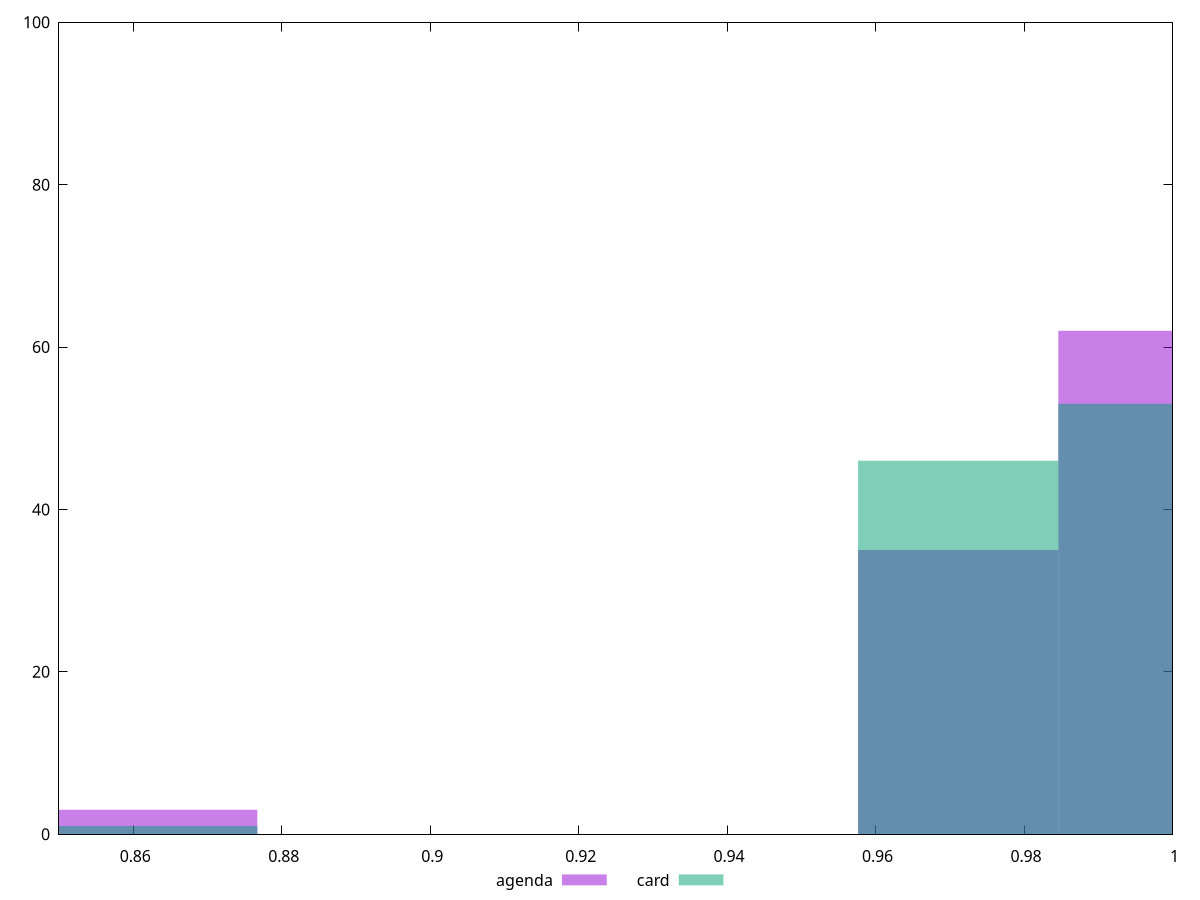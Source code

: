 reset

$agenda <<EOF
0.9981103511009327 62
0.9711343956657724 35
0.863230573925131 3
EOF

$card <<EOF
0.863230573925131 1
0.9981103511009327 53
0.9711343956657724 46
EOF

set key outside below
set boxwidth 0.026975955435160345
set xrange [0.85:1]
set yrange [0:100]
set trange [0:100]
set style fill transparent solid 0.5 noborder
set terminal svg size 640, 500 enhanced background rgb 'white'
set output "reports/report_00032_2021-02-25T10-28-15.087Z/meta/score/comparison/histogram/1_vs_2.svg"

plot $agenda title "agenda" with boxes, \
     $card title "card" with boxes

reset
